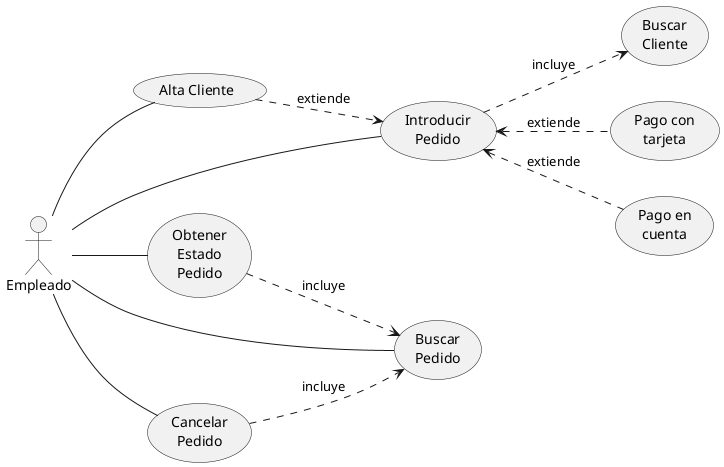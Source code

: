 @startuml
'https://plantuml.com/use-case-diagram

left to right direction

Empleado -- (Alta Cliente)
Empleado -- (Introducir\nPedido)
Empleado -- (Obtener\nEstado\nPedido)
Empleado -- (Buscar\nPedido)
Empleado -- (Cancelar\nPedido)

(Alta Cliente) ..> (Introducir\nPedido):extiende
(Introducir\nPedido) ..> (Buscar\nCliente):incluye
(Obtener\nEstado\nPedido) ..> (Buscar\nPedido):incluye
(Cancelar\nPedido) ..> (Buscar\nPedido):incluye
(Introducir\nPedido) <.. (Pago con\ntarjeta):extiende
(Introducir\nPedido) <.. (Pago en\ncuenta):extiende
@enduml